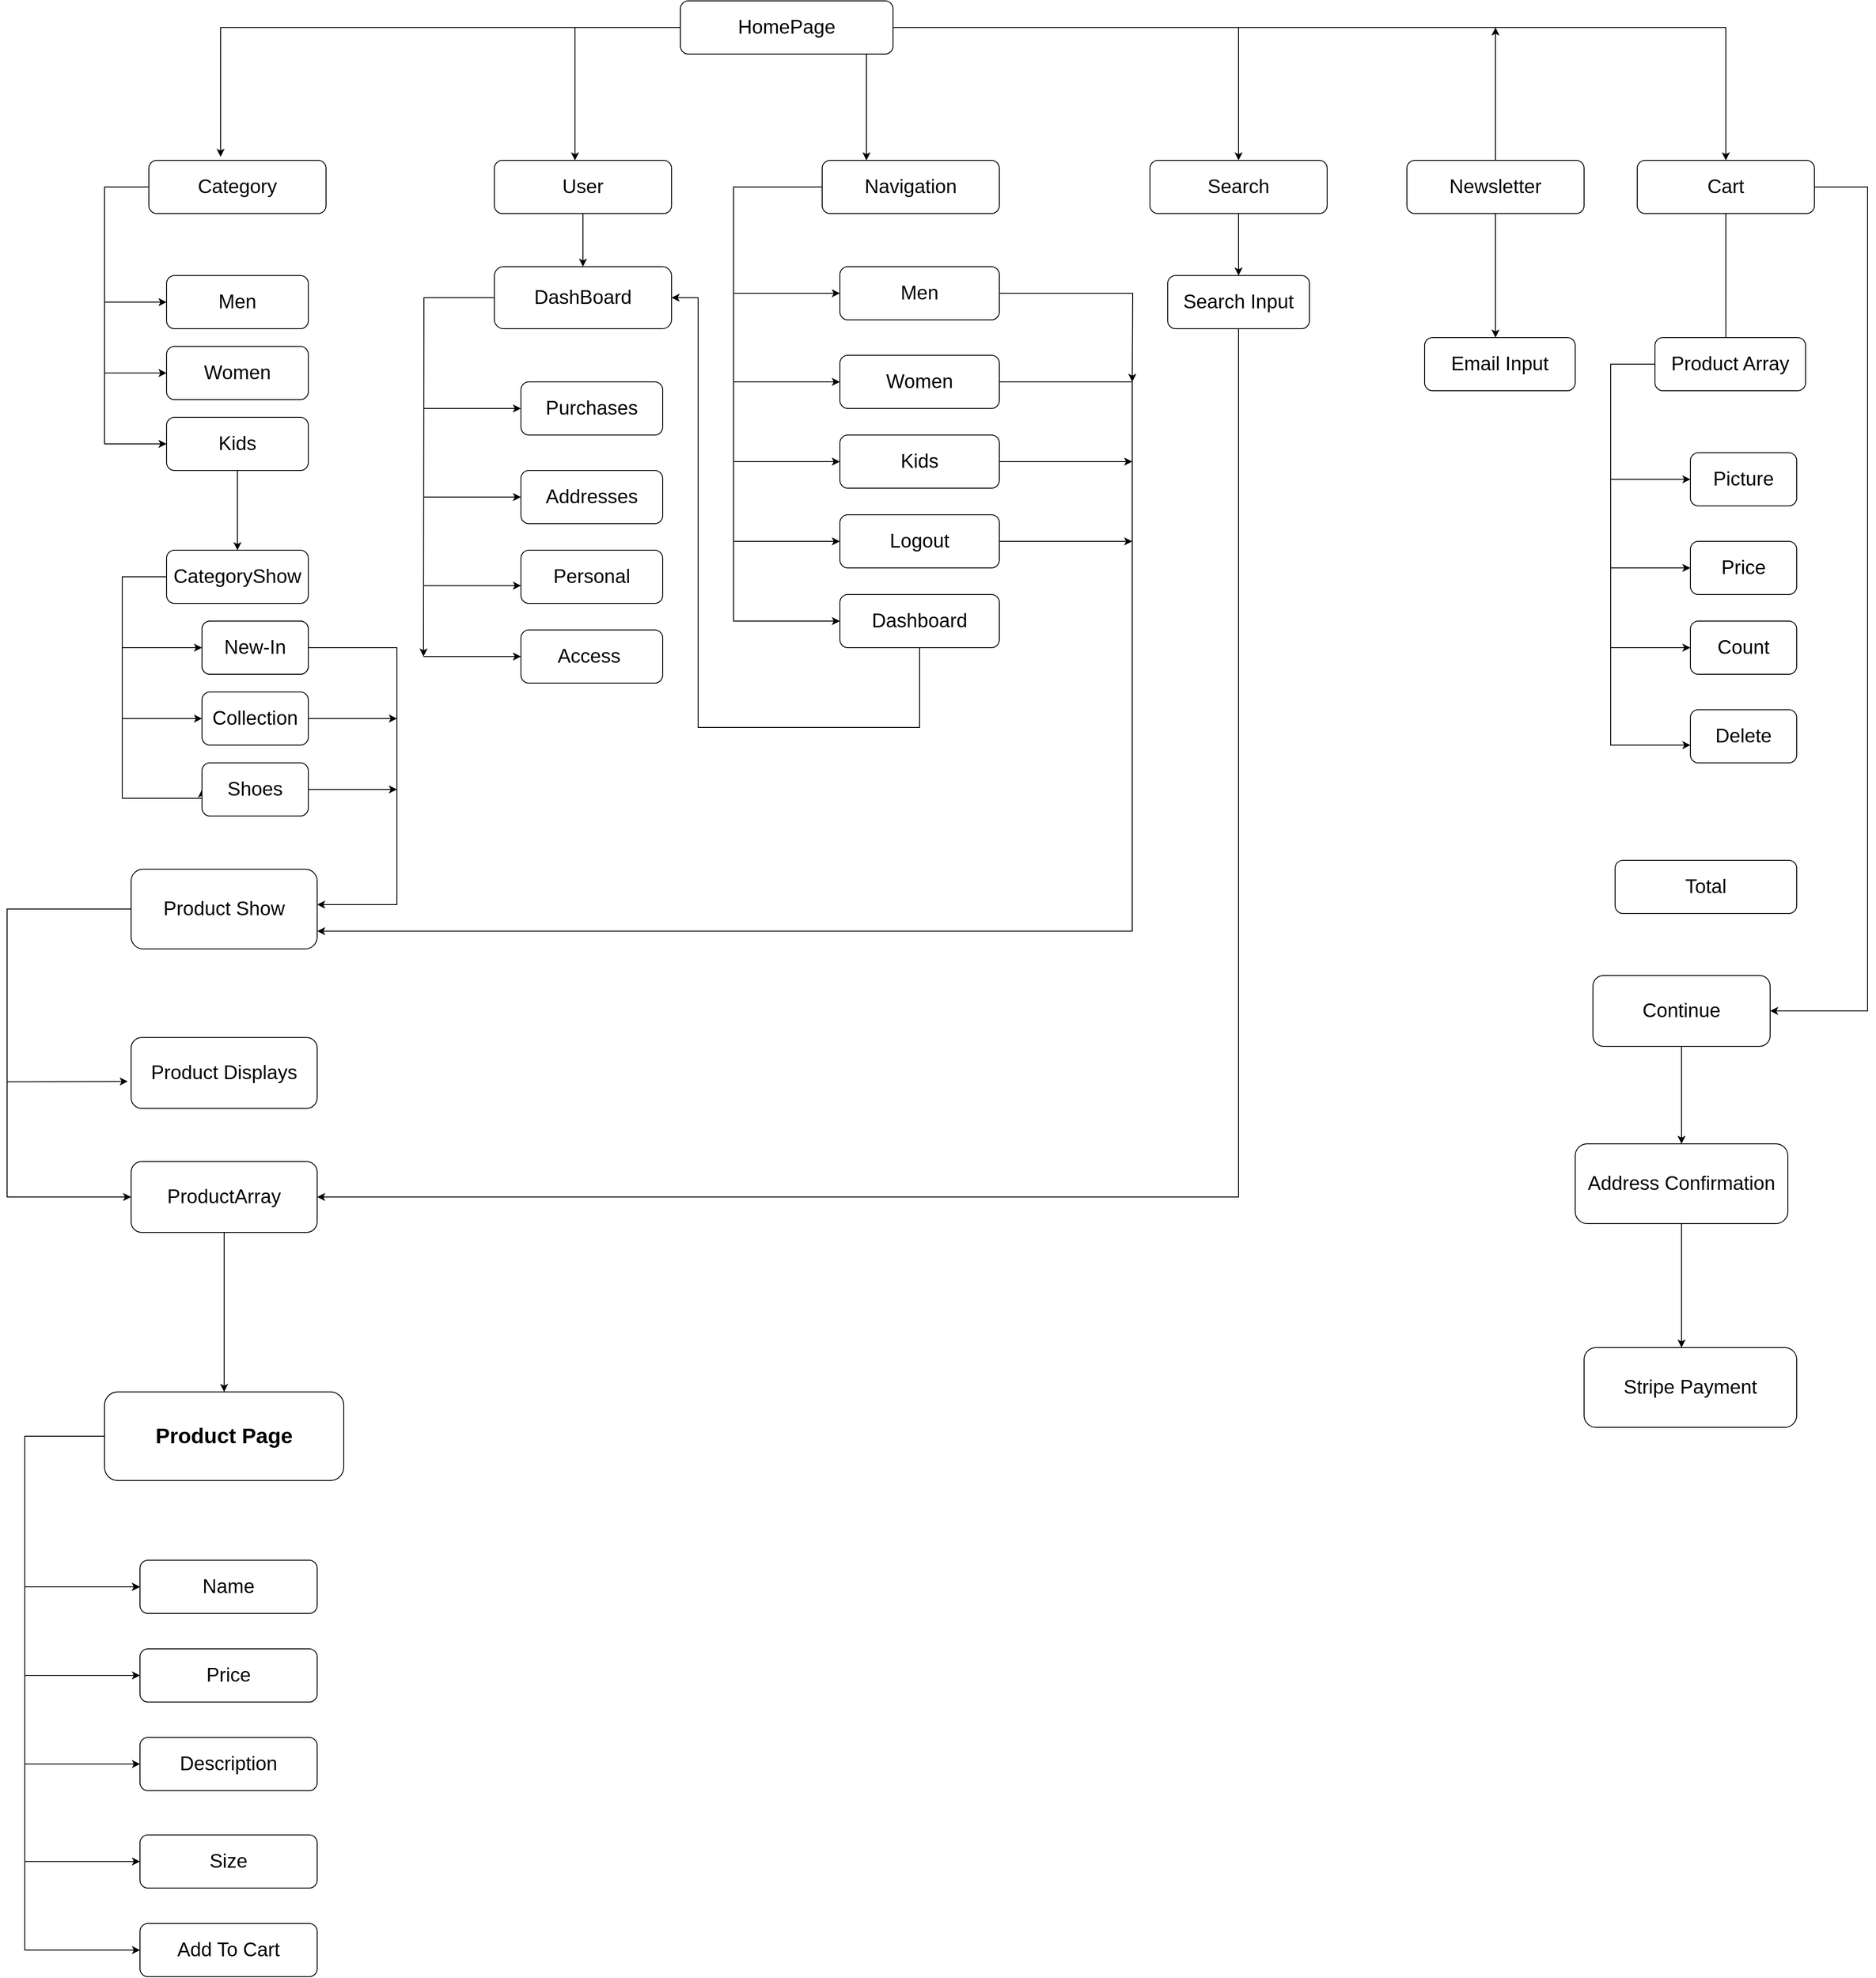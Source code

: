 <mxfile version="13.7.8" type="device"><diagram id="3KNwzJ1SA0dCy8fBiKPE" name="Page-1"><mxGraphModel dx="2881" dy="1189" grid="1" gridSize="10" guides="1" tooltips="1" connect="1" arrows="1" fold="1" page="1" pageScale="1" pageWidth="850" pageHeight="1100" math="0" shadow="0"><root><mxCell id="0"/><mxCell id="1" parent="0"/><mxCell id="pw_tn_VMidp_zIQV0fZR-17" style="edgeStyle=orthogonalEdgeStyle;rounded=0;orthogonalLoop=1;jettySize=auto;html=1;fontSize=22;" edge="1" parent="1" source="pw_tn_VMidp_zIQV0fZR-9" target="pw_tn_VMidp_zIQV0fZR-15"><mxGeometry relative="1" as="geometry"/></mxCell><mxCell id="pw_tn_VMidp_zIQV0fZR-18" value="" style="edgeStyle=orthogonalEdgeStyle;rounded=0;orthogonalLoop=1;jettySize=auto;html=1;fontSize=22;" edge="1" parent="1" source="pw_tn_VMidp_zIQV0fZR-9" target="pw_tn_VMidp_zIQV0fZR-13"><mxGeometry relative="1" as="geometry"><Array as="points"><mxPoint x="970" y="50"/></Array></mxGeometry></mxCell><mxCell id="pw_tn_VMidp_zIQV0fZR-20" style="edgeStyle=orthogonalEdgeStyle;rounded=0;orthogonalLoop=1;jettySize=auto;html=1;entryX=0.405;entryY=-0.067;entryDx=0;entryDy=0;entryPerimeter=0;fontSize=22;" edge="1" parent="1" source="pw_tn_VMidp_zIQV0fZR-9" target="pw_tn_VMidp_zIQV0fZR-16"><mxGeometry relative="1" as="geometry"/></mxCell><mxCell id="pw_tn_VMidp_zIQV0fZR-21" style="edgeStyle=orthogonalEdgeStyle;rounded=0;orthogonalLoop=1;jettySize=auto;html=1;entryX=0.455;entryY=0;entryDx=0;entryDy=0;entryPerimeter=0;fontSize=22;" edge="1" parent="1" source="pw_tn_VMidp_zIQV0fZR-9" target="pw_tn_VMidp_zIQV0fZR-11"><mxGeometry relative="1" as="geometry"/></mxCell><mxCell id="pw_tn_VMidp_zIQV0fZR-23" style="edgeStyle=orthogonalEdgeStyle;rounded=0;orthogonalLoop=1;jettySize=auto;html=1;fontSize=22;" edge="1" parent="1" source="pw_tn_VMidp_zIQV0fZR-9" target="pw_tn_VMidp_zIQV0fZR-12"><mxGeometry relative="1" as="geometry"><Array as="points"><mxPoint x="550" y="180"/><mxPoint x="550" y="180"/></Array></mxGeometry></mxCell><mxCell id="pw_tn_VMidp_zIQV0fZR-9" value="HomePage" style="rounded=1;whiteSpace=wrap;html=1;fontSize=22;" vertex="1" parent="1"><mxGeometry x="340" y="20" width="240" height="60" as="geometry"/></mxCell><mxCell id="pw_tn_VMidp_zIQV0fZR-81" style="edgeStyle=orthogonalEdgeStyle;rounded=0;orthogonalLoop=1;jettySize=auto;html=1;fontSize=22;" edge="1" parent="1" source="pw_tn_VMidp_zIQV0fZR-11" target="pw_tn_VMidp_zIQV0fZR-80"><mxGeometry relative="1" as="geometry"/></mxCell><mxCell id="pw_tn_VMidp_zIQV0fZR-11" value="User" style="rounded=1;whiteSpace=wrap;html=1;fontSize=22;" vertex="1" parent="1"><mxGeometry x="130" y="200" width="200" height="60" as="geometry"/></mxCell><mxCell id="pw_tn_VMidp_zIQV0fZR-93" style="edgeStyle=orthogonalEdgeStyle;rounded=0;orthogonalLoop=1;jettySize=auto;html=1;fontSize=22;entryX=0;entryY=0.5;entryDx=0;entryDy=0;" edge="1" parent="1" source="pw_tn_VMidp_zIQV0fZR-12" target="pw_tn_VMidp_zIQV0fZR-98"><mxGeometry relative="1" as="geometry"><mxPoint x="380" y="730" as="targetPoint"/><Array as="points"><mxPoint x="400" y="230"/><mxPoint x="400" y="720"/></Array></mxGeometry></mxCell><mxCell id="pw_tn_VMidp_zIQV0fZR-12" value="Navigation" style="rounded=1;whiteSpace=wrap;html=1;fontSize=22;" vertex="1" parent="1"><mxGeometry x="500" y="200" width="200" height="60" as="geometry"/></mxCell><mxCell id="pw_tn_VMidp_zIQV0fZR-111" style="edgeStyle=orthogonalEdgeStyle;rounded=0;orthogonalLoop=1;jettySize=auto;html=1;fontSize=22;" edge="1" parent="1" source="pw_tn_VMidp_zIQV0fZR-13"><mxGeometry relative="1" as="geometry"><mxPoint x="970" y="330" as="targetPoint"/></mxGeometry></mxCell><mxCell id="pw_tn_VMidp_zIQV0fZR-13" value="Search" style="rounded=1;whiteSpace=wrap;html=1;fontSize=22;" vertex="1" parent="1"><mxGeometry x="870" y="200" width="200" height="60" as="geometry"/></mxCell><mxCell id="pw_tn_VMidp_zIQV0fZR-103" style="edgeStyle=orthogonalEdgeStyle;rounded=0;orthogonalLoop=1;jettySize=auto;html=1;fontSize=22;" edge="1" parent="1" source="pw_tn_VMidp_zIQV0fZR-14"><mxGeometry relative="1" as="geometry"><mxPoint x="1260" y="400" as="targetPoint"/></mxGeometry></mxCell><mxCell id="pw_tn_VMidp_zIQV0fZR-141" style="edgeStyle=orthogonalEdgeStyle;rounded=0;orthogonalLoop=1;jettySize=auto;html=1;fontSize=22;" edge="1" parent="1" source="pw_tn_VMidp_zIQV0fZR-14"><mxGeometry relative="1" as="geometry"><mxPoint x="1260" y="50" as="targetPoint"/></mxGeometry></mxCell><mxCell id="pw_tn_VMidp_zIQV0fZR-14" value="Newsletter" style="rounded=1;whiteSpace=wrap;html=1;fontSize=22;" vertex="1" parent="1"><mxGeometry x="1160" y="200" width="200" height="60" as="geometry"/></mxCell><mxCell id="pw_tn_VMidp_zIQV0fZR-116" style="edgeStyle=orthogonalEdgeStyle;rounded=0;orthogonalLoop=1;jettySize=auto;html=1;entryX=0.471;entryY=0.167;entryDx=0;entryDy=0;entryPerimeter=0;fontSize=22;" edge="1" parent="1" source="pw_tn_VMidp_zIQV0fZR-15" target="pw_tn_VMidp_zIQV0fZR-115"><mxGeometry relative="1" as="geometry"/></mxCell><mxCell id="pw_tn_VMidp_zIQV0fZR-131" style="edgeStyle=orthogonalEdgeStyle;rounded=0;orthogonalLoop=1;jettySize=auto;html=1;fontSize=22;" edge="1" parent="1" source="pw_tn_VMidp_zIQV0fZR-15" target="pw_tn_VMidp_zIQV0fZR-132"><mxGeometry relative="1" as="geometry"><mxPoint x="1580" y="1170" as="targetPoint"/><Array as="points"><mxPoint x="1680" y="230"/><mxPoint x="1680" y="1160"/></Array></mxGeometry></mxCell><mxCell id="pw_tn_VMidp_zIQV0fZR-15" value="Cart" style="rounded=1;whiteSpace=wrap;html=1;fontSize=22;" vertex="1" parent="1"><mxGeometry x="1420" y="200" width="200" height="60" as="geometry"/></mxCell><mxCell id="pw_tn_VMidp_zIQV0fZR-28" style="edgeStyle=orthogonalEdgeStyle;rounded=0;orthogonalLoop=1;jettySize=auto;html=1;fontSize=22;entryX=0;entryY=0.5;entryDx=0;entryDy=0;" edge="1" parent="1" source="pw_tn_VMidp_zIQV0fZR-16" target="pw_tn_VMidp_zIQV0fZR-31"><mxGeometry relative="1" as="geometry"><mxPoint x="-270" y="520" as="targetPoint"/><Array as="points"><mxPoint x="-310" y="230"/><mxPoint x="-310" y="520"/></Array></mxGeometry></mxCell><mxCell id="pw_tn_VMidp_zIQV0fZR-16" value="Category" style="rounded=1;whiteSpace=wrap;html=1;fontSize=22;" vertex="1" parent="1"><mxGeometry x="-260" y="200" width="200" height="60" as="geometry"/></mxCell><mxCell id="pw_tn_VMidp_zIQV0fZR-24" value="Men" style="rounded=1;whiteSpace=wrap;html=1;fontSize=22;" vertex="1" parent="1"><mxGeometry x="-240" y="330" width="160" height="60" as="geometry"/></mxCell><mxCell id="pw_tn_VMidp_zIQV0fZR-29" value="" style="endArrow=classic;html=1;fontSize=22;entryX=0;entryY=0.5;entryDx=0;entryDy=0;" edge="1" parent="1" target="pw_tn_VMidp_zIQV0fZR-24"><mxGeometry width="50" height="50" relative="1" as="geometry"><mxPoint x="-310" y="360" as="sourcePoint"/><mxPoint x="-230" y="310" as="targetPoint"/></mxGeometry></mxCell><mxCell id="pw_tn_VMidp_zIQV0fZR-30" value="Women" style="rounded=1;whiteSpace=wrap;html=1;fontSize=22;" vertex="1" parent="1"><mxGeometry x="-240" y="410" width="160" height="60" as="geometry"/></mxCell><mxCell id="pw_tn_VMidp_zIQV0fZR-34" style="edgeStyle=orthogonalEdgeStyle;rounded=0;orthogonalLoop=1;jettySize=auto;html=1;fontSize=22;" edge="1" parent="1" source="pw_tn_VMidp_zIQV0fZR-31"><mxGeometry relative="1" as="geometry"><mxPoint x="-160" y="640" as="targetPoint"/></mxGeometry></mxCell><mxCell id="pw_tn_VMidp_zIQV0fZR-31" value="Kids" style="rounded=1;whiteSpace=wrap;html=1;fontSize=22;" vertex="1" parent="1"><mxGeometry x="-240" y="490" width="160" height="60" as="geometry"/></mxCell><mxCell id="pw_tn_VMidp_zIQV0fZR-33" value="" style="endArrow=classic;html=1;fontSize=22;" edge="1" parent="1" target="pw_tn_VMidp_zIQV0fZR-30"><mxGeometry width="50" height="50" relative="1" as="geometry"><mxPoint x="-310" y="440" as="sourcePoint"/><mxPoint x="-230" y="390" as="targetPoint"/></mxGeometry></mxCell><mxCell id="pw_tn_VMidp_zIQV0fZR-41" style="edgeStyle=orthogonalEdgeStyle;rounded=0;orthogonalLoop=1;jettySize=auto;html=1;fontSize=22;entryX=0;entryY=0.5;entryDx=0;entryDy=0;" edge="1" parent="1" source="pw_tn_VMidp_zIQV0fZR-35" target="pw_tn_VMidp_zIQV0fZR-40"><mxGeometry relative="1" as="geometry"><mxPoint x="-280" y="920" as="targetPoint"/><Array as="points"><mxPoint x="-290" y="670"/><mxPoint x="-290" y="920"/><mxPoint x="-200" y="920"/></Array></mxGeometry></mxCell><mxCell id="pw_tn_VMidp_zIQV0fZR-35" value="CategoryShow" style="rounded=1;whiteSpace=wrap;html=1;fontSize=22;" vertex="1" parent="1"><mxGeometry x="-240" y="640" width="160" height="60" as="geometry"/></mxCell><mxCell id="pw_tn_VMidp_zIQV0fZR-36" value="" style="rounded=1;whiteSpace=wrap;html=1;fontSize=22;" vertex="1" parent="1"><mxGeometry x="-200" y="720" width="120" height="60" as="geometry"/></mxCell><mxCell id="pw_tn_VMidp_zIQV0fZR-48" style="edgeStyle=orthogonalEdgeStyle;rounded=0;orthogonalLoop=1;jettySize=auto;html=1;fontSize=22;" edge="1" parent="1" source="pw_tn_VMidp_zIQV0fZR-38"><mxGeometry relative="1" as="geometry"><mxPoint x="-70" y="1040" as="targetPoint"/><Array as="points"><mxPoint x="20" y="750"/><mxPoint x="20" y="1040"/></Array></mxGeometry></mxCell><mxCell id="pw_tn_VMidp_zIQV0fZR-38" value="New-In" style="rounded=1;whiteSpace=wrap;html=1;fontSize=22;" vertex="1" parent="1"><mxGeometry x="-200" y="720" width="120" height="60" as="geometry"/></mxCell><mxCell id="pw_tn_VMidp_zIQV0fZR-47" style="edgeStyle=orthogonalEdgeStyle;rounded=0;orthogonalLoop=1;jettySize=auto;html=1;fontSize=22;" edge="1" parent="1" source="pw_tn_VMidp_zIQV0fZR-39"><mxGeometry relative="1" as="geometry"><mxPoint x="20" y="830" as="targetPoint"/></mxGeometry></mxCell><mxCell id="pw_tn_VMidp_zIQV0fZR-39" value="Collection" style="rounded=1;whiteSpace=wrap;html=1;fontSize=22;" vertex="1" parent="1"><mxGeometry x="-200" y="800" width="120" height="60" as="geometry"/></mxCell><mxCell id="pw_tn_VMidp_zIQV0fZR-49" style="edgeStyle=orthogonalEdgeStyle;rounded=0;orthogonalLoop=1;jettySize=auto;html=1;fontSize=22;" edge="1" parent="1" source="pw_tn_VMidp_zIQV0fZR-40"><mxGeometry relative="1" as="geometry"><mxPoint x="20" y="910" as="targetPoint"/></mxGeometry></mxCell><mxCell id="pw_tn_VMidp_zIQV0fZR-40" value="Shoes" style="rounded=1;whiteSpace=wrap;html=1;fontSize=22;" vertex="1" parent="1"><mxGeometry x="-200" y="880" width="120" height="60" as="geometry"/></mxCell><mxCell id="pw_tn_VMidp_zIQV0fZR-44" value="" style="endArrow=classic;html=1;fontSize=22;entryX=0;entryY=0.5;entryDx=0;entryDy=0;" edge="1" parent="1" target="pw_tn_VMidp_zIQV0fZR-39"><mxGeometry width="50" height="50" relative="1" as="geometry"><mxPoint x="-290" y="830" as="sourcePoint"/><mxPoint x="-230" y="780" as="targetPoint"/></mxGeometry></mxCell><mxCell id="pw_tn_VMidp_zIQV0fZR-45" value="" style="endArrow=classic;html=1;fontSize=22;entryX=0;entryY=0.5;entryDx=0;entryDy=0;" edge="1" parent="1" target="pw_tn_VMidp_zIQV0fZR-38"><mxGeometry width="50" height="50" relative="1" as="geometry"><mxPoint x="-290" y="750" as="sourcePoint"/><mxPoint x="-230" y="700" as="targetPoint"/></mxGeometry></mxCell><mxCell id="pw_tn_VMidp_zIQV0fZR-56" style="edgeStyle=orthogonalEdgeStyle;rounded=0;orthogonalLoop=1;jettySize=auto;html=1;fontSize=22;entryX=0;entryY=0.5;entryDx=0;entryDy=0;" edge="1" parent="1" source="pw_tn_VMidp_zIQV0fZR-51" target="pw_tn_VMidp_zIQV0fZR-57"><mxGeometry relative="1" as="geometry"><mxPoint x="-400" y="1370" as="targetPoint"/><Array as="points"><mxPoint x="-420" y="1045"/><mxPoint x="-420" y="1370"/></Array></mxGeometry></mxCell><mxCell id="pw_tn_VMidp_zIQV0fZR-51" value="Product Show" style="rounded=1;whiteSpace=wrap;html=1;fontSize=22;" vertex="1" parent="1"><mxGeometry x="-280" y="1000" width="210" height="90" as="geometry"/></mxCell><mxCell id="pw_tn_VMidp_zIQV0fZR-53" value="Product Displays" style="rounded=1;whiteSpace=wrap;html=1;fontSize=22;" vertex="1" parent="1"><mxGeometry x="-280" y="1190" width="210" height="80" as="geometry"/></mxCell><mxCell id="pw_tn_VMidp_zIQV0fZR-67" style="edgeStyle=orthogonalEdgeStyle;rounded=0;orthogonalLoop=1;jettySize=auto;html=1;entryX=0.5;entryY=0;entryDx=0;entryDy=0;fontSize=22;" edge="1" parent="1" source="pw_tn_VMidp_zIQV0fZR-57" target="pw_tn_VMidp_zIQV0fZR-65"><mxGeometry relative="1" as="geometry"/></mxCell><mxCell id="pw_tn_VMidp_zIQV0fZR-57" value="ProductArray" style="rounded=1;whiteSpace=wrap;html=1;fontSize=22;" vertex="1" parent="1"><mxGeometry x="-280" y="1330" width="210" height="80" as="geometry"/></mxCell><mxCell id="pw_tn_VMidp_zIQV0fZR-62" value="" style="endArrow=classic;html=1;fontSize=22;entryX=-0.018;entryY=0.62;entryDx=0;entryDy=0;entryPerimeter=0;" edge="1" parent="1" target="pw_tn_VMidp_zIQV0fZR-53"><mxGeometry width="50" height="50" relative="1" as="geometry"><mxPoint x="-420" y="1240" as="sourcePoint"/><mxPoint x="-350" y="1190" as="targetPoint"/></mxGeometry></mxCell><mxCell id="pw_tn_VMidp_zIQV0fZR-72" style="edgeStyle=orthogonalEdgeStyle;rounded=0;orthogonalLoop=1;jettySize=auto;html=1;fontSize=22;entryX=0;entryY=0.5;entryDx=0;entryDy=0;" edge="1" parent="1" source="pw_tn_VMidp_zIQV0fZR-65" target="pw_tn_VMidp_zIQV0fZR-71"><mxGeometry relative="1" as="geometry"><mxPoint x="-380" y="2120" as="targetPoint"/><Array as="points"><mxPoint x="-400" y="1640"/><mxPoint x="-400" y="2220"/></Array></mxGeometry></mxCell><mxCell id="pw_tn_VMidp_zIQV0fZR-65" value="&lt;h1&gt;Product Page&lt;/h1&gt;" style="rounded=1;whiteSpace=wrap;html=1;" vertex="1" parent="1"><mxGeometry x="-310" y="1590" width="270" height="100" as="geometry"/></mxCell><mxCell id="pw_tn_VMidp_zIQV0fZR-68" value="Name" style="rounded=1;whiteSpace=wrap;html=1;fontSize=22;" vertex="1" parent="1"><mxGeometry x="-270" y="1780" width="200" height="60" as="geometry"/></mxCell><mxCell id="pw_tn_VMidp_zIQV0fZR-69" value="Price" style="rounded=1;whiteSpace=wrap;html=1;fontSize=22;" vertex="1" parent="1"><mxGeometry x="-270" y="1880" width="200" height="60" as="geometry"/></mxCell><mxCell id="pw_tn_VMidp_zIQV0fZR-70" value="Description" style="rounded=1;whiteSpace=wrap;html=1;fontSize=22;" vertex="1" parent="1"><mxGeometry x="-270" y="1980" width="200" height="60" as="geometry"/></mxCell><mxCell id="pw_tn_VMidp_zIQV0fZR-71" value="Add To Cart" style="rounded=1;whiteSpace=wrap;html=1;fontSize=22;" vertex="1" parent="1"><mxGeometry x="-270" y="2190" width="200" height="60" as="geometry"/></mxCell><mxCell id="pw_tn_VMidp_zIQV0fZR-73" value="" style="endArrow=classic;html=1;fontSize=22;entryX=0;entryY=0.5;entryDx=0;entryDy=0;" edge="1" parent="1" target="pw_tn_VMidp_zIQV0fZR-68"><mxGeometry width="50" height="50" relative="1" as="geometry"><mxPoint x="-400" y="1810" as="sourcePoint"/><mxPoint x="-350" y="1760" as="targetPoint"/></mxGeometry></mxCell><mxCell id="pw_tn_VMidp_zIQV0fZR-74" value="" style="endArrow=classic;html=1;fontSize=22;entryX=0;entryY=0.5;entryDx=0;entryDy=0;" edge="1" parent="1" target="pw_tn_VMidp_zIQV0fZR-68"><mxGeometry width="50" height="50" relative="1" as="geometry"><mxPoint x="-400" y="1810" as="sourcePoint"/><mxPoint x="-270" y="1810" as="targetPoint"/><Array as="points"><mxPoint x="-330" y="1810"/></Array></mxGeometry></mxCell><mxCell id="pw_tn_VMidp_zIQV0fZR-76" value="" style="endArrow=classic;html=1;fontSize=22;entryX=0;entryY=0.5;entryDx=0;entryDy=0;" edge="1" parent="1" target="pw_tn_VMidp_zIQV0fZR-69"><mxGeometry width="50" height="50" relative="1" as="geometry"><mxPoint x="-400" y="1910" as="sourcePoint"/><mxPoint x="-350" y="1860" as="targetPoint"/></mxGeometry></mxCell><mxCell id="pw_tn_VMidp_zIQV0fZR-77" value="" style="endArrow=classic;html=1;fontSize=22;entryX=0;entryY=0.5;entryDx=0;entryDy=0;" edge="1" parent="1" target="pw_tn_VMidp_zIQV0fZR-70"><mxGeometry width="50" height="50" relative="1" as="geometry"><mxPoint x="-400" y="2010" as="sourcePoint"/><mxPoint x="-350" y="1960" as="targetPoint"/></mxGeometry></mxCell><mxCell id="pw_tn_VMidp_zIQV0fZR-78" value="Size" style="rounded=1;whiteSpace=wrap;html=1;fontSize=22;" vertex="1" parent="1"><mxGeometry x="-270" y="2090" width="200" height="60" as="geometry"/></mxCell><mxCell id="pw_tn_VMidp_zIQV0fZR-79" value="" style="endArrow=classic;html=1;fontSize=22;entryX=0;entryY=0.5;entryDx=0;entryDy=0;" edge="1" parent="1" target="pw_tn_VMidp_zIQV0fZR-78"><mxGeometry width="50" height="50" relative="1" as="geometry"><mxPoint x="-400" y="2120" as="sourcePoint"/><mxPoint x="-310" y="2030" as="targetPoint"/></mxGeometry></mxCell><mxCell id="pw_tn_VMidp_zIQV0fZR-82" style="edgeStyle=orthogonalEdgeStyle;rounded=0;orthogonalLoop=1;jettySize=auto;html=1;fontSize=22;" edge="1" parent="1" source="pw_tn_VMidp_zIQV0fZR-80"><mxGeometry relative="1" as="geometry"><mxPoint x="50" y="760" as="targetPoint"/></mxGeometry></mxCell><mxCell id="pw_tn_VMidp_zIQV0fZR-80" value="DashBoard" style="rounded=1;whiteSpace=wrap;html=1;fontSize=22;" vertex="1" parent="1"><mxGeometry x="130" y="320" width="200" height="70" as="geometry"/></mxCell><mxCell id="pw_tn_VMidp_zIQV0fZR-83" value="Purchases" style="rounded=1;whiteSpace=wrap;html=1;fontSize=22;" vertex="1" parent="1"><mxGeometry x="160" y="450" width="160" height="60" as="geometry"/></mxCell><mxCell id="pw_tn_VMidp_zIQV0fZR-84" value="Addresses" style="rounded=1;whiteSpace=wrap;html=1;fontSize=22;" vertex="1" parent="1"><mxGeometry x="160" y="550" width="160" height="60" as="geometry"/></mxCell><mxCell id="pw_tn_VMidp_zIQV0fZR-85" value="Personal" style="rounded=1;whiteSpace=wrap;html=1;fontSize=22;" vertex="1" parent="1"><mxGeometry x="160" y="640" width="160" height="60" as="geometry"/></mxCell><mxCell id="pw_tn_VMidp_zIQV0fZR-86" value="Access&amp;nbsp;" style="rounded=1;whiteSpace=wrap;html=1;fontSize=22;" vertex="1" parent="1"><mxGeometry x="160" y="730" width="160" height="60" as="geometry"/></mxCell><mxCell id="pw_tn_VMidp_zIQV0fZR-88" value="" style="endArrow=classic;html=1;fontSize=22;entryX=0;entryY=0.5;entryDx=0;entryDy=0;" edge="1" parent="1" target="pw_tn_VMidp_zIQV0fZR-86"><mxGeometry width="50" height="50" relative="1" as="geometry"><mxPoint x="50" y="760" as="sourcePoint"/><mxPoint x="100" y="710" as="targetPoint"/></mxGeometry></mxCell><mxCell id="pw_tn_VMidp_zIQV0fZR-89" value="" style="endArrow=classic;html=1;fontSize=22;" edge="1" parent="1"><mxGeometry width="50" height="50" relative="1" as="geometry"><mxPoint x="50" y="680" as="sourcePoint"/><mxPoint x="160" y="680" as="targetPoint"/></mxGeometry></mxCell><mxCell id="pw_tn_VMidp_zIQV0fZR-90" value="" style="endArrow=classic;html=1;fontSize=22;entryX=0;entryY=0.5;entryDx=0;entryDy=0;" edge="1" parent="1" target="pw_tn_VMidp_zIQV0fZR-84"><mxGeometry width="50" height="50" relative="1" as="geometry"><mxPoint x="50" y="580" as="sourcePoint"/><mxPoint x="100" y="530" as="targetPoint"/></mxGeometry></mxCell><mxCell id="pw_tn_VMidp_zIQV0fZR-91" value="" style="endArrow=classic;html=1;fontSize=22;entryX=0;entryY=0.5;entryDx=0;entryDy=0;" edge="1" parent="1" target="pw_tn_VMidp_zIQV0fZR-83"><mxGeometry width="50" height="50" relative="1" as="geometry"><mxPoint x="50" y="480" as="sourcePoint"/><mxPoint x="100" y="430" as="targetPoint"/></mxGeometry></mxCell><mxCell id="pw_tn_VMidp_zIQV0fZR-109" style="edgeStyle=orthogonalEdgeStyle;rounded=0;orthogonalLoop=1;jettySize=auto;html=1;fontSize=22;" edge="1" parent="1" source="pw_tn_VMidp_zIQV0fZR-94"><mxGeometry relative="1" as="geometry"><mxPoint x="850" y="450" as="targetPoint"/></mxGeometry></mxCell><mxCell id="pw_tn_VMidp_zIQV0fZR-94" value="Men" style="rounded=1;whiteSpace=wrap;html=1;fontSize=22;" vertex="1" parent="1"><mxGeometry x="520" y="320" width="180" height="60" as="geometry"/></mxCell><mxCell id="pw_tn_VMidp_zIQV0fZR-105" style="edgeStyle=orthogonalEdgeStyle;rounded=0;orthogonalLoop=1;jettySize=auto;html=1;fontSize=22;" edge="1" parent="1" source="pw_tn_VMidp_zIQV0fZR-95"><mxGeometry relative="1" as="geometry"><mxPoint x="-70" y="1070" as="targetPoint"/><Array as="points"><mxPoint x="850" y="450"/><mxPoint x="850" y="1070"/><mxPoint x="-70" y="1070"/></Array></mxGeometry></mxCell><mxCell id="pw_tn_VMidp_zIQV0fZR-95" value="Women" style="rounded=1;whiteSpace=wrap;html=1;fontSize=22;" vertex="1" parent="1"><mxGeometry x="520" y="420" width="180" height="60" as="geometry"/></mxCell><mxCell id="pw_tn_VMidp_zIQV0fZR-106" style="edgeStyle=orthogonalEdgeStyle;rounded=0;orthogonalLoop=1;jettySize=auto;html=1;fontSize=22;" edge="1" parent="1" source="pw_tn_VMidp_zIQV0fZR-96"><mxGeometry relative="1" as="geometry"><mxPoint x="850" y="540" as="targetPoint"/></mxGeometry></mxCell><mxCell id="pw_tn_VMidp_zIQV0fZR-96" value="Kids" style="rounded=1;whiteSpace=wrap;html=1;fontSize=22;" vertex="1" parent="1"><mxGeometry x="520" y="510" width="180" height="60" as="geometry"/></mxCell><mxCell id="pw_tn_VMidp_zIQV0fZR-107" style="edgeStyle=orthogonalEdgeStyle;rounded=0;orthogonalLoop=1;jettySize=auto;html=1;fontSize=22;" edge="1" parent="1" source="pw_tn_VMidp_zIQV0fZR-97"><mxGeometry relative="1" as="geometry"><mxPoint x="850" y="630" as="targetPoint"/></mxGeometry></mxCell><mxCell id="pw_tn_VMidp_zIQV0fZR-97" value="Logout" style="rounded=1;whiteSpace=wrap;html=1;fontSize=22;" vertex="1" parent="1"><mxGeometry x="520" y="600" width="180" height="60" as="geometry"/></mxCell><mxCell id="pw_tn_VMidp_zIQV0fZR-110" style="edgeStyle=orthogonalEdgeStyle;rounded=0;orthogonalLoop=1;jettySize=auto;html=1;entryX=1;entryY=0.5;entryDx=0;entryDy=0;fontSize=22;" edge="1" parent="1" source="pw_tn_VMidp_zIQV0fZR-98" target="pw_tn_VMidp_zIQV0fZR-80"><mxGeometry relative="1" as="geometry"><Array as="points"><mxPoint x="610" y="840"/><mxPoint x="360" y="840"/><mxPoint x="360" y="355"/></Array></mxGeometry></mxCell><mxCell id="pw_tn_VMidp_zIQV0fZR-98" value="Dashboard" style="rounded=1;whiteSpace=wrap;html=1;fontSize=22;" vertex="1" parent="1"><mxGeometry x="520" y="690" width="180" height="60" as="geometry"/></mxCell><mxCell id="pw_tn_VMidp_zIQV0fZR-99" value="" style="endArrow=classic;html=1;fontSize=22;entryX=0;entryY=0.5;entryDx=0;entryDy=0;" edge="1" parent="1" target="pw_tn_VMidp_zIQV0fZR-94"><mxGeometry width="50" height="50" relative="1" as="geometry"><mxPoint x="400" y="350" as="sourcePoint"/><mxPoint x="450" y="300" as="targetPoint"/></mxGeometry></mxCell><mxCell id="pw_tn_VMidp_zIQV0fZR-100" value="" style="endArrow=classic;html=1;fontSize=22;" edge="1" parent="1"><mxGeometry width="50" height="50" relative="1" as="geometry"><mxPoint x="400" y="450" as="sourcePoint"/><mxPoint x="520" y="450" as="targetPoint"/></mxGeometry></mxCell><mxCell id="pw_tn_VMidp_zIQV0fZR-101" value="" style="endArrow=classic;html=1;fontSize=22;entryX=0;entryY=0.5;entryDx=0;entryDy=0;" edge="1" parent="1" target="pw_tn_VMidp_zIQV0fZR-96"><mxGeometry width="50" height="50" relative="1" as="geometry"><mxPoint x="400" y="540" as="sourcePoint"/><mxPoint x="450" y="490" as="targetPoint"/></mxGeometry></mxCell><mxCell id="pw_tn_VMidp_zIQV0fZR-102" value="" style="endArrow=classic;html=1;fontSize=22;entryX=0;entryY=0.5;entryDx=0;entryDy=0;" edge="1" parent="1" target="pw_tn_VMidp_zIQV0fZR-97"><mxGeometry width="50" height="50" relative="1" as="geometry"><mxPoint x="400" y="630" as="sourcePoint"/><mxPoint x="450" y="580" as="targetPoint"/></mxGeometry></mxCell><mxCell id="pw_tn_VMidp_zIQV0fZR-104" value="Email Input" style="rounded=1;whiteSpace=wrap;html=1;fontSize=22;" vertex="1" parent="1"><mxGeometry x="1180" y="400" width="170" height="60" as="geometry"/></mxCell><mxCell id="pw_tn_VMidp_zIQV0fZR-113" style="edgeStyle=orthogonalEdgeStyle;rounded=0;orthogonalLoop=1;jettySize=auto;html=1;fontSize=22;entryX=1;entryY=0.5;entryDx=0;entryDy=0;" edge="1" parent="1" source="pw_tn_VMidp_zIQV0fZR-112" target="pw_tn_VMidp_zIQV0fZR-57"><mxGeometry relative="1" as="geometry"><mxPoint x="970" y="1380" as="targetPoint"/><Array as="points"><mxPoint x="970" y="1370"/></Array></mxGeometry></mxCell><mxCell id="pw_tn_VMidp_zIQV0fZR-112" value="Search Input" style="rounded=1;whiteSpace=wrap;html=1;fontSize=22;" vertex="1" parent="1"><mxGeometry x="890" y="330" width="160" height="60" as="geometry"/></mxCell><mxCell id="pw_tn_VMidp_zIQV0fZR-118" style="edgeStyle=orthogonalEdgeStyle;rounded=0;orthogonalLoop=1;jettySize=auto;html=1;fontSize=22;entryX=0;entryY=0.667;entryDx=0;entryDy=0;entryPerimeter=0;" edge="1" parent="1" source="pw_tn_VMidp_zIQV0fZR-115" target="pw_tn_VMidp_zIQV0fZR-124"><mxGeometry relative="1" as="geometry"><mxPoint x="1470" y="860" as="targetPoint"/><Array as="points"><mxPoint x="1390" y="430"/><mxPoint x="1390" y="860"/></Array></mxGeometry></mxCell><mxCell id="pw_tn_VMidp_zIQV0fZR-115" value="Product Array" style="rounded=1;whiteSpace=wrap;html=1;fontSize=22;" vertex="1" parent="1"><mxGeometry x="1440" y="400" width="170" height="60" as="geometry"/></mxCell><mxCell id="pw_tn_VMidp_zIQV0fZR-119" value="Picture" style="rounded=1;whiteSpace=wrap;html=1;fontSize=22;" vertex="1" parent="1"><mxGeometry x="1480" y="530" width="120" height="60" as="geometry"/></mxCell><mxCell id="pw_tn_VMidp_zIQV0fZR-120" value="Price" style="rounded=1;whiteSpace=wrap;html=1;fontSize=22;" vertex="1" parent="1"><mxGeometry x="1480" y="630" width="120" height="60" as="geometry"/></mxCell><mxCell id="pw_tn_VMidp_zIQV0fZR-121" value="Count" style="rounded=1;whiteSpace=wrap;html=1;fontSize=22;" vertex="1" parent="1"><mxGeometry x="1480" y="720" width="120" height="60" as="geometry"/></mxCell><mxCell id="pw_tn_VMidp_zIQV0fZR-124" value="Delete" style="rounded=1;whiteSpace=wrap;html=1;fontSize=22;" vertex="1" parent="1"><mxGeometry x="1480" y="820" width="120" height="60" as="geometry"/></mxCell><mxCell id="pw_tn_VMidp_zIQV0fZR-126" value="" style="endArrow=classic;html=1;fontSize=22;entryX=0;entryY=0.5;entryDx=0;entryDy=0;" edge="1" parent="1" target="pw_tn_VMidp_zIQV0fZR-119"><mxGeometry width="50" height="50" relative="1" as="geometry"><mxPoint x="1390" y="560" as="sourcePoint"/><mxPoint x="1440" y="510" as="targetPoint"/></mxGeometry></mxCell><mxCell id="pw_tn_VMidp_zIQV0fZR-127" value="" style="endArrow=classic;html=1;fontSize=22;entryX=0;entryY=0.5;entryDx=0;entryDy=0;" edge="1" parent="1" target="pw_tn_VMidp_zIQV0fZR-120"><mxGeometry width="50" height="50" relative="1" as="geometry"><mxPoint x="1390" y="660" as="sourcePoint"/><mxPoint x="1440" y="610" as="targetPoint"/></mxGeometry></mxCell><mxCell id="pw_tn_VMidp_zIQV0fZR-128" value="" style="endArrow=classic;html=1;fontSize=22;entryX=0;entryY=0.5;entryDx=0;entryDy=0;" edge="1" parent="1" target="pw_tn_VMidp_zIQV0fZR-121"><mxGeometry width="50" height="50" relative="1" as="geometry"><mxPoint x="1390" y="750" as="sourcePoint"/><mxPoint x="1440" y="700" as="targetPoint"/></mxGeometry></mxCell><mxCell id="pw_tn_VMidp_zIQV0fZR-130" value="Total" style="rounded=1;whiteSpace=wrap;html=1;fontSize=22;" vertex="1" parent="1"><mxGeometry x="1395" y="990" width="205" height="60" as="geometry"/></mxCell><mxCell id="pw_tn_VMidp_zIQV0fZR-133" style="edgeStyle=orthogonalEdgeStyle;rounded=0;orthogonalLoop=1;jettySize=auto;html=1;fontSize=22;" edge="1" parent="1" source="pw_tn_VMidp_zIQV0fZR-132"><mxGeometry relative="1" as="geometry"><mxPoint x="1470" y="1310" as="targetPoint"/></mxGeometry></mxCell><mxCell id="pw_tn_VMidp_zIQV0fZR-132" value="Continue" style="rounded=1;whiteSpace=wrap;html=1;fontSize=22;" vertex="1" parent="1"><mxGeometry x="1370" y="1120" width="200" height="80" as="geometry"/></mxCell><mxCell id="pw_tn_VMidp_zIQV0fZR-135" style="edgeStyle=orthogonalEdgeStyle;rounded=0;orthogonalLoop=1;jettySize=auto;html=1;fontSize=22;" edge="1" parent="1" source="pw_tn_VMidp_zIQV0fZR-134"><mxGeometry relative="1" as="geometry"><mxPoint x="1470" y="1540" as="targetPoint"/></mxGeometry></mxCell><mxCell id="pw_tn_VMidp_zIQV0fZR-134" value="Address Confirmation" style="rounded=1;whiteSpace=wrap;html=1;fontSize=22;" vertex="1" parent="1"><mxGeometry x="1350" y="1310" width="240" height="90" as="geometry"/></mxCell><mxCell id="pw_tn_VMidp_zIQV0fZR-137" value="Stripe Payment" style="rounded=1;whiteSpace=wrap;html=1;fontSize=22;" vertex="1" parent="1"><mxGeometry x="1360" y="1540" width="240" height="90" as="geometry"/></mxCell></root></mxGraphModel></diagram></mxfile>